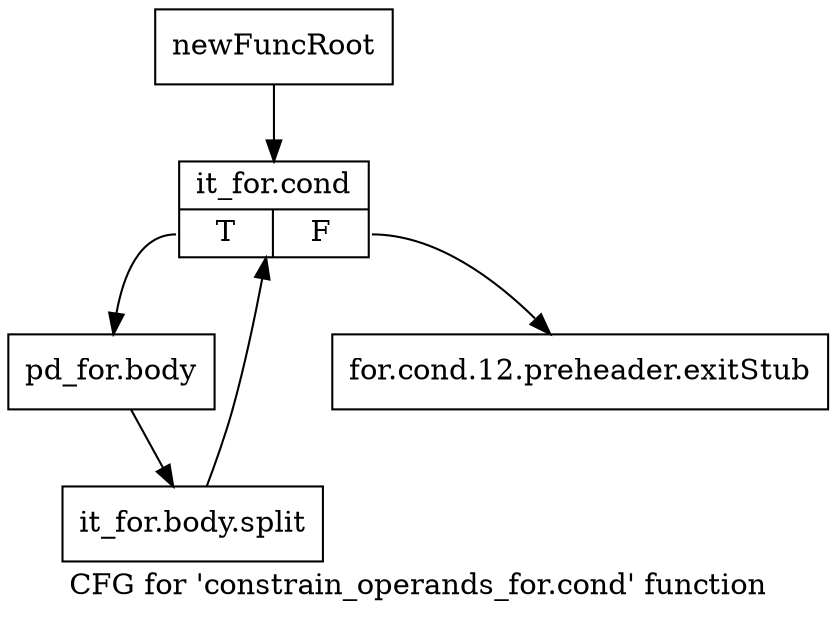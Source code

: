 digraph "CFG for 'constrain_operands_for.cond' function" {
	label="CFG for 'constrain_operands_for.cond' function";

	Node0xb857820 [shape=record,label="{newFuncRoot}"];
	Node0xb857820 -> Node0xb8578c0;
	Node0xb857870 [shape=record,label="{for.cond.12.preheader.exitStub}"];
	Node0xb8578c0 [shape=record,label="{it_for.cond|{<s0>T|<s1>F}}"];
	Node0xb8578c0:s0 -> Node0xb857910;
	Node0xb8578c0:s1 -> Node0xb857870;
	Node0xb857910 [shape=record,label="{pd_for.body}"];
	Node0xb857910 -> Node0xf971dc0;
	Node0xf971dc0 [shape=record,label="{it_for.body.split}"];
	Node0xf971dc0 -> Node0xb8578c0;
}
